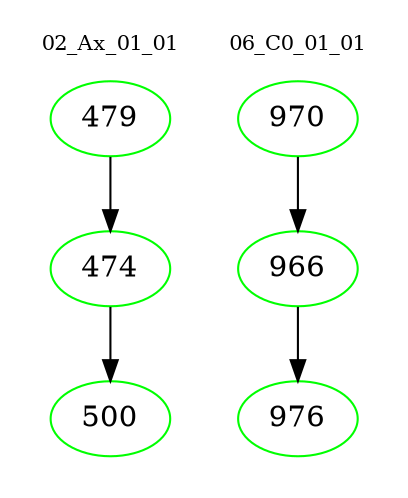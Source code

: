 digraph{
subgraph cluster_0 {
color = white
label = "02_Ax_01_01";
fontsize=10;
T0_479 [label="479", color="green"]
T0_479 -> T0_474 [color="black"]
T0_474 [label="474", color="green"]
T0_474 -> T0_500 [color="black"]
T0_500 [label="500", color="green"]
}
subgraph cluster_1 {
color = white
label = "06_C0_01_01";
fontsize=10;
T1_970 [label="970", color="green"]
T1_970 -> T1_966 [color="black"]
T1_966 [label="966", color="green"]
T1_966 -> T1_976 [color="black"]
T1_976 [label="976", color="green"]
}
}
